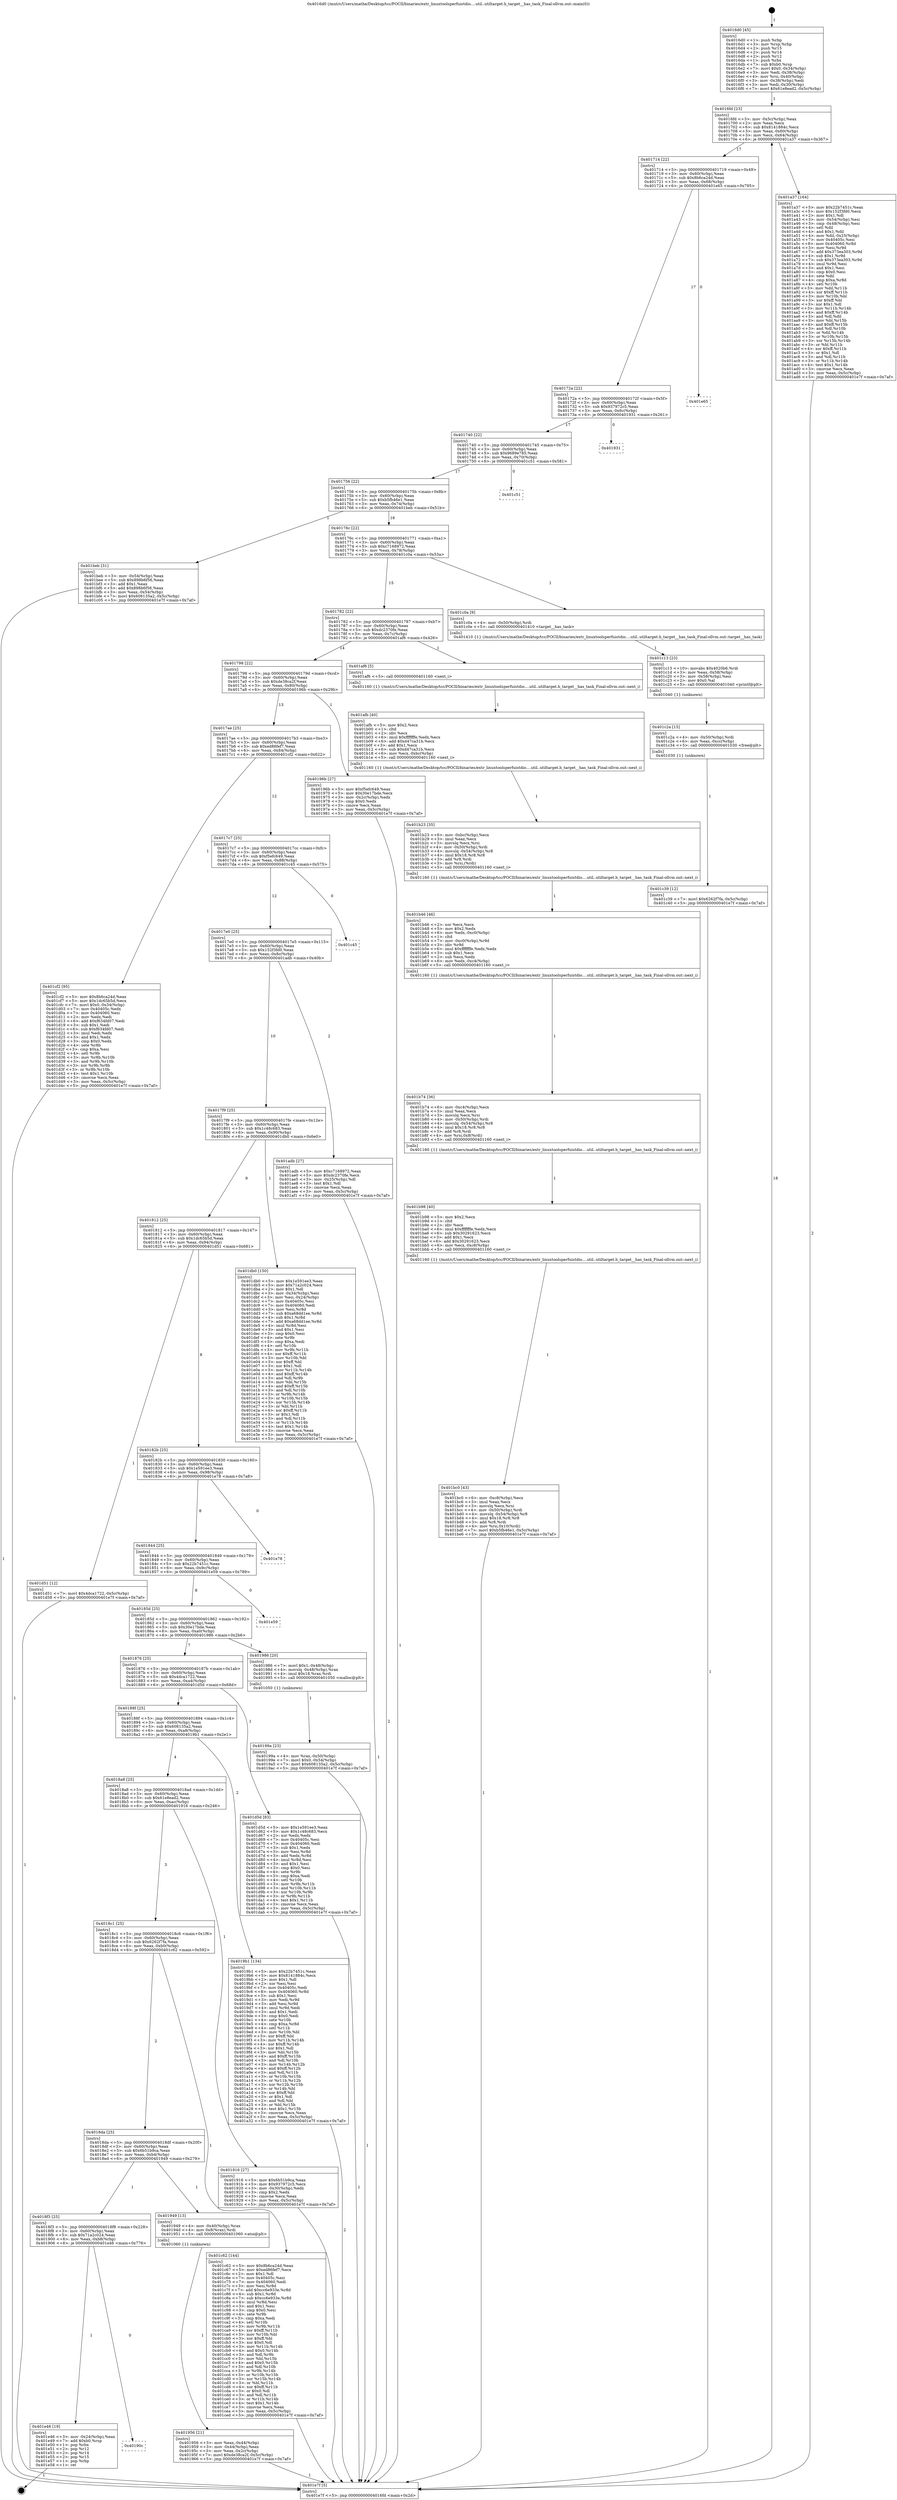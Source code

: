 digraph "0x4016d0" {
  label = "0x4016d0 (/mnt/c/Users/mathe/Desktop/tcc/POCII/binaries/extr_linuxtoolsperfuistdio....util..utiltarget.h_target__has_task_Final-ollvm.out::main(0))"
  labelloc = "t"
  node[shape=record]

  Entry [label="",width=0.3,height=0.3,shape=circle,fillcolor=black,style=filled]
  "0x4016fd" [label="{
     0x4016fd [23]\l
     | [instrs]\l
     &nbsp;&nbsp;0x4016fd \<+3\>: mov -0x5c(%rbp),%eax\l
     &nbsp;&nbsp;0x401700 \<+2\>: mov %eax,%ecx\l
     &nbsp;&nbsp;0x401702 \<+6\>: sub $0x8141884c,%ecx\l
     &nbsp;&nbsp;0x401708 \<+3\>: mov %eax,-0x60(%rbp)\l
     &nbsp;&nbsp;0x40170b \<+3\>: mov %ecx,-0x64(%rbp)\l
     &nbsp;&nbsp;0x40170e \<+6\>: je 0000000000401a37 \<main+0x367\>\l
  }"]
  "0x401a37" [label="{
     0x401a37 [164]\l
     | [instrs]\l
     &nbsp;&nbsp;0x401a37 \<+5\>: mov $0x22b7451c,%eax\l
     &nbsp;&nbsp;0x401a3c \<+5\>: mov $0x152f3fd0,%ecx\l
     &nbsp;&nbsp;0x401a41 \<+2\>: mov $0x1,%dl\l
     &nbsp;&nbsp;0x401a43 \<+3\>: mov -0x54(%rbp),%esi\l
     &nbsp;&nbsp;0x401a46 \<+3\>: cmp -0x48(%rbp),%esi\l
     &nbsp;&nbsp;0x401a49 \<+4\>: setl %dil\l
     &nbsp;&nbsp;0x401a4d \<+4\>: and $0x1,%dil\l
     &nbsp;&nbsp;0x401a51 \<+4\>: mov %dil,-0x25(%rbp)\l
     &nbsp;&nbsp;0x401a55 \<+7\>: mov 0x40405c,%esi\l
     &nbsp;&nbsp;0x401a5c \<+8\>: mov 0x404060,%r8d\l
     &nbsp;&nbsp;0x401a64 \<+3\>: mov %esi,%r9d\l
     &nbsp;&nbsp;0x401a67 \<+7\>: add $0x373ea303,%r9d\l
     &nbsp;&nbsp;0x401a6e \<+4\>: sub $0x1,%r9d\l
     &nbsp;&nbsp;0x401a72 \<+7\>: sub $0x373ea303,%r9d\l
     &nbsp;&nbsp;0x401a79 \<+4\>: imul %r9d,%esi\l
     &nbsp;&nbsp;0x401a7d \<+3\>: and $0x1,%esi\l
     &nbsp;&nbsp;0x401a80 \<+3\>: cmp $0x0,%esi\l
     &nbsp;&nbsp;0x401a83 \<+4\>: sete %dil\l
     &nbsp;&nbsp;0x401a87 \<+4\>: cmp $0xa,%r8d\l
     &nbsp;&nbsp;0x401a8b \<+4\>: setl %r10b\l
     &nbsp;&nbsp;0x401a8f \<+3\>: mov %dil,%r11b\l
     &nbsp;&nbsp;0x401a92 \<+4\>: xor $0xff,%r11b\l
     &nbsp;&nbsp;0x401a96 \<+3\>: mov %r10b,%bl\l
     &nbsp;&nbsp;0x401a99 \<+3\>: xor $0xff,%bl\l
     &nbsp;&nbsp;0x401a9c \<+3\>: xor $0x1,%dl\l
     &nbsp;&nbsp;0x401a9f \<+3\>: mov %r11b,%r14b\l
     &nbsp;&nbsp;0x401aa2 \<+4\>: and $0xff,%r14b\l
     &nbsp;&nbsp;0x401aa6 \<+3\>: and %dl,%dil\l
     &nbsp;&nbsp;0x401aa9 \<+3\>: mov %bl,%r15b\l
     &nbsp;&nbsp;0x401aac \<+4\>: and $0xff,%r15b\l
     &nbsp;&nbsp;0x401ab0 \<+3\>: and %dl,%r10b\l
     &nbsp;&nbsp;0x401ab3 \<+3\>: or %dil,%r14b\l
     &nbsp;&nbsp;0x401ab6 \<+3\>: or %r10b,%r15b\l
     &nbsp;&nbsp;0x401ab9 \<+3\>: xor %r15b,%r14b\l
     &nbsp;&nbsp;0x401abc \<+3\>: or %bl,%r11b\l
     &nbsp;&nbsp;0x401abf \<+4\>: xor $0xff,%r11b\l
     &nbsp;&nbsp;0x401ac3 \<+3\>: or $0x1,%dl\l
     &nbsp;&nbsp;0x401ac6 \<+3\>: and %dl,%r11b\l
     &nbsp;&nbsp;0x401ac9 \<+3\>: or %r11b,%r14b\l
     &nbsp;&nbsp;0x401acc \<+4\>: test $0x1,%r14b\l
     &nbsp;&nbsp;0x401ad0 \<+3\>: cmovne %ecx,%eax\l
     &nbsp;&nbsp;0x401ad3 \<+3\>: mov %eax,-0x5c(%rbp)\l
     &nbsp;&nbsp;0x401ad6 \<+5\>: jmp 0000000000401e7f \<main+0x7af\>\l
  }"]
  "0x401714" [label="{
     0x401714 [22]\l
     | [instrs]\l
     &nbsp;&nbsp;0x401714 \<+5\>: jmp 0000000000401719 \<main+0x49\>\l
     &nbsp;&nbsp;0x401719 \<+3\>: mov -0x60(%rbp),%eax\l
     &nbsp;&nbsp;0x40171c \<+5\>: sub $0x8b6ca24d,%eax\l
     &nbsp;&nbsp;0x401721 \<+3\>: mov %eax,-0x68(%rbp)\l
     &nbsp;&nbsp;0x401724 \<+6\>: je 0000000000401e65 \<main+0x795\>\l
  }"]
  Exit [label="",width=0.3,height=0.3,shape=circle,fillcolor=black,style=filled,peripheries=2]
  "0x401e65" [label="{
     0x401e65\l
  }", style=dashed]
  "0x40172a" [label="{
     0x40172a [22]\l
     | [instrs]\l
     &nbsp;&nbsp;0x40172a \<+5\>: jmp 000000000040172f \<main+0x5f\>\l
     &nbsp;&nbsp;0x40172f \<+3\>: mov -0x60(%rbp),%eax\l
     &nbsp;&nbsp;0x401732 \<+5\>: sub $0x937972c5,%eax\l
     &nbsp;&nbsp;0x401737 \<+3\>: mov %eax,-0x6c(%rbp)\l
     &nbsp;&nbsp;0x40173a \<+6\>: je 0000000000401931 \<main+0x261\>\l
  }"]
  "0x40190c" [label="{
     0x40190c\l
  }", style=dashed]
  "0x401931" [label="{
     0x401931\l
  }", style=dashed]
  "0x401740" [label="{
     0x401740 [22]\l
     | [instrs]\l
     &nbsp;&nbsp;0x401740 \<+5\>: jmp 0000000000401745 \<main+0x75\>\l
     &nbsp;&nbsp;0x401745 \<+3\>: mov -0x60(%rbp),%eax\l
     &nbsp;&nbsp;0x401748 \<+5\>: sub $0x9689e785,%eax\l
     &nbsp;&nbsp;0x40174d \<+3\>: mov %eax,-0x70(%rbp)\l
     &nbsp;&nbsp;0x401750 \<+6\>: je 0000000000401c51 \<main+0x581\>\l
  }"]
  "0x401e46" [label="{
     0x401e46 [19]\l
     | [instrs]\l
     &nbsp;&nbsp;0x401e46 \<+3\>: mov -0x24(%rbp),%eax\l
     &nbsp;&nbsp;0x401e49 \<+7\>: add $0xb0,%rsp\l
     &nbsp;&nbsp;0x401e50 \<+1\>: pop %rbx\l
     &nbsp;&nbsp;0x401e51 \<+2\>: pop %r12\l
     &nbsp;&nbsp;0x401e53 \<+2\>: pop %r14\l
     &nbsp;&nbsp;0x401e55 \<+2\>: pop %r15\l
     &nbsp;&nbsp;0x401e57 \<+1\>: pop %rbp\l
     &nbsp;&nbsp;0x401e58 \<+1\>: ret\l
  }"]
  "0x401c51" [label="{
     0x401c51\l
  }", style=dashed]
  "0x401756" [label="{
     0x401756 [22]\l
     | [instrs]\l
     &nbsp;&nbsp;0x401756 \<+5\>: jmp 000000000040175b \<main+0x8b\>\l
     &nbsp;&nbsp;0x40175b \<+3\>: mov -0x60(%rbp),%eax\l
     &nbsp;&nbsp;0x40175e \<+5\>: sub $0xb5fb46e1,%eax\l
     &nbsp;&nbsp;0x401763 \<+3\>: mov %eax,-0x74(%rbp)\l
     &nbsp;&nbsp;0x401766 \<+6\>: je 0000000000401beb \<main+0x51b\>\l
  }"]
  "0x401c39" [label="{
     0x401c39 [12]\l
     | [instrs]\l
     &nbsp;&nbsp;0x401c39 \<+7\>: movl $0x6262f7fa,-0x5c(%rbp)\l
     &nbsp;&nbsp;0x401c40 \<+5\>: jmp 0000000000401e7f \<main+0x7af\>\l
  }"]
  "0x401beb" [label="{
     0x401beb [31]\l
     | [instrs]\l
     &nbsp;&nbsp;0x401beb \<+3\>: mov -0x54(%rbp),%eax\l
     &nbsp;&nbsp;0x401bee \<+5\>: sub $0x898b6f56,%eax\l
     &nbsp;&nbsp;0x401bf3 \<+3\>: add $0x1,%eax\l
     &nbsp;&nbsp;0x401bf6 \<+5\>: add $0x898b6f56,%eax\l
     &nbsp;&nbsp;0x401bfb \<+3\>: mov %eax,-0x54(%rbp)\l
     &nbsp;&nbsp;0x401bfe \<+7\>: movl $0x608135a2,-0x5c(%rbp)\l
     &nbsp;&nbsp;0x401c05 \<+5\>: jmp 0000000000401e7f \<main+0x7af\>\l
  }"]
  "0x40176c" [label="{
     0x40176c [22]\l
     | [instrs]\l
     &nbsp;&nbsp;0x40176c \<+5\>: jmp 0000000000401771 \<main+0xa1\>\l
     &nbsp;&nbsp;0x401771 \<+3\>: mov -0x60(%rbp),%eax\l
     &nbsp;&nbsp;0x401774 \<+5\>: sub $0xc7168972,%eax\l
     &nbsp;&nbsp;0x401779 \<+3\>: mov %eax,-0x78(%rbp)\l
     &nbsp;&nbsp;0x40177c \<+6\>: je 0000000000401c0a \<main+0x53a\>\l
  }"]
  "0x401c2a" [label="{
     0x401c2a [15]\l
     | [instrs]\l
     &nbsp;&nbsp;0x401c2a \<+4\>: mov -0x50(%rbp),%rdi\l
     &nbsp;&nbsp;0x401c2e \<+6\>: mov %eax,-0xcc(%rbp)\l
     &nbsp;&nbsp;0x401c34 \<+5\>: call 0000000000401030 \<free@plt\>\l
     | [calls]\l
     &nbsp;&nbsp;0x401030 \{1\} (unknown)\l
  }"]
  "0x401c0a" [label="{
     0x401c0a [9]\l
     | [instrs]\l
     &nbsp;&nbsp;0x401c0a \<+4\>: mov -0x50(%rbp),%rdi\l
     &nbsp;&nbsp;0x401c0e \<+5\>: call 0000000000401410 \<target__has_task\>\l
     | [calls]\l
     &nbsp;&nbsp;0x401410 \{1\} (/mnt/c/Users/mathe/Desktop/tcc/POCII/binaries/extr_linuxtoolsperfuistdio....util..utiltarget.h_target__has_task_Final-ollvm.out::target__has_task)\l
  }"]
  "0x401782" [label="{
     0x401782 [22]\l
     | [instrs]\l
     &nbsp;&nbsp;0x401782 \<+5\>: jmp 0000000000401787 \<main+0xb7\>\l
     &nbsp;&nbsp;0x401787 \<+3\>: mov -0x60(%rbp),%eax\l
     &nbsp;&nbsp;0x40178a \<+5\>: sub $0xdc2370fe,%eax\l
     &nbsp;&nbsp;0x40178f \<+3\>: mov %eax,-0x7c(%rbp)\l
     &nbsp;&nbsp;0x401792 \<+6\>: je 0000000000401af6 \<main+0x426\>\l
  }"]
  "0x401c13" [label="{
     0x401c13 [23]\l
     | [instrs]\l
     &nbsp;&nbsp;0x401c13 \<+10\>: movabs $0x4020b6,%rdi\l
     &nbsp;&nbsp;0x401c1d \<+3\>: mov %eax,-0x58(%rbp)\l
     &nbsp;&nbsp;0x401c20 \<+3\>: mov -0x58(%rbp),%esi\l
     &nbsp;&nbsp;0x401c23 \<+2\>: mov $0x0,%al\l
     &nbsp;&nbsp;0x401c25 \<+5\>: call 0000000000401040 \<printf@plt\>\l
     | [calls]\l
     &nbsp;&nbsp;0x401040 \{1\} (unknown)\l
  }"]
  "0x401af6" [label="{
     0x401af6 [5]\l
     | [instrs]\l
     &nbsp;&nbsp;0x401af6 \<+5\>: call 0000000000401160 \<next_i\>\l
     | [calls]\l
     &nbsp;&nbsp;0x401160 \{1\} (/mnt/c/Users/mathe/Desktop/tcc/POCII/binaries/extr_linuxtoolsperfuistdio....util..utiltarget.h_target__has_task_Final-ollvm.out::next_i)\l
  }"]
  "0x401798" [label="{
     0x401798 [22]\l
     | [instrs]\l
     &nbsp;&nbsp;0x401798 \<+5\>: jmp 000000000040179d \<main+0xcd\>\l
     &nbsp;&nbsp;0x40179d \<+3\>: mov -0x60(%rbp),%eax\l
     &nbsp;&nbsp;0x4017a0 \<+5\>: sub $0xde38ca2f,%eax\l
     &nbsp;&nbsp;0x4017a5 \<+3\>: mov %eax,-0x80(%rbp)\l
     &nbsp;&nbsp;0x4017a8 \<+6\>: je 000000000040196b \<main+0x29b\>\l
  }"]
  "0x401bc0" [label="{
     0x401bc0 [43]\l
     | [instrs]\l
     &nbsp;&nbsp;0x401bc0 \<+6\>: mov -0xc8(%rbp),%ecx\l
     &nbsp;&nbsp;0x401bc6 \<+3\>: imul %eax,%ecx\l
     &nbsp;&nbsp;0x401bc9 \<+3\>: movslq %ecx,%rsi\l
     &nbsp;&nbsp;0x401bcc \<+4\>: mov -0x50(%rbp),%rdi\l
     &nbsp;&nbsp;0x401bd0 \<+4\>: movslq -0x54(%rbp),%r8\l
     &nbsp;&nbsp;0x401bd4 \<+4\>: imul $0x18,%r8,%r8\l
     &nbsp;&nbsp;0x401bd8 \<+3\>: add %r8,%rdi\l
     &nbsp;&nbsp;0x401bdb \<+4\>: mov %rsi,0x10(%rdi)\l
     &nbsp;&nbsp;0x401bdf \<+7\>: movl $0xb5fb46e1,-0x5c(%rbp)\l
     &nbsp;&nbsp;0x401be6 \<+5\>: jmp 0000000000401e7f \<main+0x7af\>\l
  }"]
  "0x40196b" [label="{
     0x40196b [27]\l
     | [instrs]\l
     &nbsp;&nbsp;0x40196b \<+5\>: mov $0xf5efc649,%eax\l
     &nbsp;&nbsp;0x401970 \<+5\>: mov $0x30e17bde,%ecx\l
     &nbsp;&nbsp;0x401975 \<+3\>: mov -0x2c(%rbp),%edx\l
     &nbsp;&nbsp;0x401978 \<+3\>: cmp $0x0,%edx\l
     &nbsp;&nbsp;0x40197b \<+3\>: cmove %ecx,%eax\l
     &nbsp;&nbsp;0x40197e \<+3\>: mov %eax,-0x5c(%rbp)\l
     &nbsp;&nbsp;0x401981 \<+5\>: jmp 0000000000401e7f \<main+0x7af\>\l
  }"]
  "0x4017ae" [label="{
     0x4017ae [25]\l
     | [instrs]\l
     &nbsp;&nbsp;0x4017ae \<+5\>: jmp 00000000004017b3 \<main+0xe3\>\l
     &nbsp;&nbsp;0x4017b3 \<+3\>: mov -0x60(%rbp),%eax\l
     &nbsp;&nbsp;0x4017b6 \<+5\>: sub $0xed86fef7,%eax\l
     &nbsp;&nbsp;0x4017bb \<+6\>: mov %eax,-0x84(%rbp)\l
     &nbsp;&nbsp;0x4017c1 \<+6\>: je 0000000000401cf2 \<main+0x622\>\l
  }"]
  "0x401b98" [label="{
     0x401b98 [40]\l
     | [instrs]\l
     &nbsp;&nbsp;0x401b98 \<+5\>: mov $0x2,%ecx\l
     &nbsp;&nbsp;0x401b9d \<+1\>: cltd\l
     &nbsp;&nbsp;0x401b9e \<+2\>: idiv %ecx\l
     &nbsp;&nbsp;0x401ba0 \<+6\>: imul $0xfffffffe,%edx,%ecx\l
     &nbsp;&nbsp;0x401ba6 \<+6\>: sub $0x30291623,%ecx\l
     &nbsp;&nbsp;0x401bac \<+3\>: add $0x1,%ecx\l
     &nbsp;&nbsp;0x401baf \<+6\>: add $0x30291623,%ecx\l
     &nbsp;&nbsp;0x401bb5 \<+6\>: mov %ecx,-0xc8(%rbp)\l
     &nbsp;&nbsp;0x401bbb \<+5\>: call 0000000000401160 \<next_i\>\l
     | [calls]\l
     &nbsp;&nbsp;0x401160 \{1\} (/mnt/c/Users/mathe/Desktop/tcc/POCII/binaries/extr_linuxtoolsperfuistdio....util..utiltarget.h_target__has_task_Final-ollvm.out::next_i)\l
  }"]
  "0x401cf2" [label="{
     0x401cf2 [95]\l
     | [instrs]\l
     &nbsp;&nbsp;0x401cf2 \<+5\>: mov $0x8b6ca24d,%eax\l
     &nbsp;&nbsp;0x401cf7 \<+5\>: mov $0x1dc65b5d,%ecx\l
     &nbsp;&nbsp;0x401cfc \<+7\>: movl $0x0,-0x34(%rbp)\l
     &nbsp;&nbsp;0x401d03 \<+7\>: mov 0x40405c,%edx\l
     &nbsp;&nbsp;0x401d0a \<+7\>: mov 0x404060,%esi\l
     &nbsp;&nbsp;0x401d11 \<+2\>: mov %edx,%edi\l
     &nbsp;&nbsp;0x401d13 \<+6\>: add $0xf634fd07,%edi\l
     &nbsp;&nbsp;0x401d19 \<+3\>: sub $0x1,%edi\l
     &nbsp;&nbsp;0x401d1c \<+6\>: sub $0xf634fd07,%edi\l
     &nbsp;&nbsp;0x401d22 \<+3\>: imul %edi,%edx\l
     &nbsp;&nbsp;0x401d25 \<+3\>: and $0x1,%edx\l
     &nbsp;&nbsp;0x401d28 \<+3\>: cmp $0x0,%edx\l
     &nbsp;&nbsp;0x401d2b \<+4\>: sete %r8b\l
     &nbsp;&nbsp;0x401d2f \<+3\>: cmp $0xa,%esi\l
     &nbsp;&nbsp;0x401d32 \<+4\>: setl %r9b\l
     &nbsp;&nbsp;0x401d36 \<+3\>: mov %r8b,%r10b\l
     &nbsp;&nbsp;0x401d39 \<+3\>: and %r9b,%r10b\l
     &nbsp;&nbsp;0x401d3c \<+3\>: xor %r9b,%r8b\l
     &nbsp;&nbsp;0x401d3f \<+3\>: or %r8b,%r10b\l
     &nbsp;&nbsp;0x401d42 \<+4\>: test $0x1,%r10b\l
     &nbsp;&nbsp;0x401d46 \<+3\>: cmovne %ecx,%eax\l
     &nbsp;&nbsp;0x401d49 \<+3\>: mov %eax,-0x5c(%rbp)\l
     &nbsp;&nbsp;0x401d4c \<+5\>: jmp 0000000000401e7f \<main+0x7af\>\l
  }"]
  "0x4017c7" [label="{
     0x4017c7 [25]\l
     | [instrs]\l
     &nbsp;&nbsp;0x4017c7 \<+5\>: jmp 00000000004017cc \<main+0xfc\>\l
     &nbsp;&nbsp;0x4017cc \<+3\>: mov -0x60(%rbp),%eax\l
     &nbsp;&nbsp;0x4017cf \<+5\>: sub $0xf5efc649,%eax\l
     &nbsp;&nbsp;0x4017d4 \<+6\>: mov %eax,-0x88(%rbp)\l
     &nbsp;&nbsp;0x4017da \<+6\>: je 0000000000401c45 \<main+0x575\>\l
  }"]
  "0x401b74" [label="{
     0x401b74 [36]\l
     | [instrs]\l
     &nbsp;&nbsp;0x401b74 \<+6\>: mov -0xc4(%rbp),%ecx\l
     &nbsp;&nbsp;0x401b7a \<+3\>: imul %eax,%ecx\l
     &nbsp;&nbsp;0x401b7d \<+3\>: movslq %ecx,%rsi\l
     &nbsp;&nbsp;0x401b80 \<+4\>: mov -0x50(%rbp),%rdi\l
     &nbsp;&nbsp;0x401b84 \<+4\>: movslq -0x54(%rbp),%r8\l
     &nbsp;&nbsp;0x401b88 \<+4\>: imul $0x18,%r8,%r8\l
     &nbsp;&nbsp;0x401b8c \<+3\>: add %r8,%rdi\l
     &nbsp;&nbsp;0x401b8f \<+4\>: mov %rsi,0x8(%rdi)\l
     &nbsp;&nbsp;0x401b93 \<+5\>: call 0000000000401160 \<next_i\>\l
     | [calls]\l
     &nbsp;&nbsp;0x401160 \{1\} (/mnt/c/Users/mathe/Desktop/tcc/POCII/binaries/extr_linuxtoolsperfuistdio....util..utiltarget.h_target__has_task_Final-ollvm.out::next_i)\l
  }"]
  "0x401c45" [label="{
     0x401c45\l
  }", style=dashed]
  "0x4017e0" [label="{
     0x4017e0 [25]\l
     | [instrs]\l
     &nbsp;&nbsp;0x4017e0 \<+5\>: jmp 00000000004017e5 \<main+0x115\>\l
     &nbsp;&nbsp;0x4017e5 \<+3\>: mov -0x60(%rbp),%eax\l
     &nbsp;&nbsp;0x4017e8 \<+5\>: sub $0x152f3fd0,%eax\l
     &nbsp;&nbsp;0x4017ed \<+6\>: mov %eax,-0x8c(%rbp)\l
     &nbsp;&nbsp;0x4017f3 \<+6\>: je 0000000000401adb \<main+0x40b\>\l
  }"]
  "0x401b46" [label="{
     0x401b46 [46]\l
     | [instrs]\l
     &nbsp;&nbsp;0x401b46 \<+2\>: xor %ecx,%ecx\l
     &nbsp;&nbsp;0x401b48 \<+5\>: mov $0x2,%edx\l
     &nbsp;&nbsp;0x401b4d \<+6\>: mov %edx,-0xc0(%rbp)\l
     &nbsp;&nbsp;0x401b53 \<+1\>: cltd\l
     &nbsp;&nbsp;0x401b54 \<+7\>: mov -0xc0(%rbp),%r9d\l
     &nbsp;&nbsp;0x401b5b \<+3\>: idiv %r9d\l
     &nbsp;&nbsp;0x401b5e \<+6\>: imul $0xfffffffe,%edx,%edx\l
     &nbsp;&nbsp;0x401b64 \<+3\>: sub $0x1,%ecx\l
     &nbsp;&nbsp;0x401b67 \<+2\>: sub %ecx,%edx\l
     &nbsp;&nbsp;0x401b69 \<+6\>: mov %edx,-0xc4(%rbp)\l
     &nbsp;&nbsp;0x401b6f \<+5\>: call 0000000000401160 \<next_i\>\l
     | [calls]\l
     &nbsp;&nbsp;0x401160 \{1\} (/mnt/c/Users/mathe/Desktop/tcc/POCII/binaries/extr_linuxtoolsperfuistdio....util..utiltarget.h_target__has_task_Final-ollvm.out::next_i)\l
  }"]
  "0x401adb" [label="{
     0x401adb [27]\l
     | [instrs]\l
     &nbsp;&nbsp;0x401adb \<+5\>: mov $0xc7168972,%eax\l
     &nbsp;&nbsp;0x401ae0 \<+5\>: mov $0xdc2370fe,%ecx\l
     &nbsp;&nbsp;0x401ae5 \<+3\>: mov -0x25(%rbp),%dl\l
     &nbsp;&nbsp;0x401ae8 \<+3\>: test $0x1,%dl\l
     &nbsp;&nbsp;0x401aeb \<+3\>: cmovne %ecx,%eax\l
     &nbsp;&nbsp;0x401aee \<+3\>: mov %eax,-0x5c(%rbp)\l
     &nbsp;&nbsp;0x401af1 \<+5\>: jmp 0000000000401e7f \<main+0x7af\>\l
  }"]
  "0x4017f9" [label="{
     0x4017f9 [25]\l
     | [instrs]\l
     &nbsp;&nbsp;0x4017f9 \<+5\>: jmp 00000000004017fe \<main+0x12e\>\l
     &nbsp;&nbsp;0x4017fe \<+3\>: mov -0x60(%rbp),%eax\l
     &nbsp;&nbsp;0x401801 \<+5\>: sub $0x1c48c683,%eax\l
     &nbsp;&nbsp;0x401806 \<+6\>: mov %eax,-0x90(%rbp)\l
     &nbsp;&nbsp;0x40180c \<+6\>: je 0000000000401db0 \<main+0x6e0\>\l
  }"]
  "0x401b23" [label="{
     0x401b23 [35]\l
     | [instrs]\l
     &nbsp;&nbsp;0x401b23 \<+6\>: mov -0xbc(%rbp),%ecx\l
     &nbsp;&nbsp;0x401b29 \<+3\>: imul %eax,%ecx\l
     &nbsp;&nbsp;0x401b2c \<+3\>: movslq %ecx,%rsi\l
     &nbsp;&nbsp;0x401b2f \<+4\>: mov -0x50(%rbp),%rdi\l
     &nbsp;&nbsp;0x401b33 \<+4\>: movslq -0x54(%rbp),%r8\l
     &nbsp;&nbsp;0x401b37 \<+4\>: imul $0x18,%r8,%r8\l
     &nbsp;&nbsp;0x401b3b \<+3\>: add %r8,%rdi\l
     &nbsp;&nbsp;0x401b3e \<+3\>: mov %rsi,(%rdi)\l
     &nbsp;&nbsp;0x401b41 \<+5\>: call 0000000000401160 \<next_i\>\l
     | [calls]\l
     &nbsp;&nbsp;0x401160 \{1\} (/mnt/c/Users/mathe/Desktop/tcc/POCII/binaries/extr_linuxtoolsperfuistdio....util..utiltarget.h_target__has_task_Final-ollvm.out::next_i)\l
  }"]
  "0x401db0" [label="{
     0x401db0 [150]\l
     | [instrs]\l
     &nbsp;&nbsp;0x401db0 \<+5\>: mov $0x1e591ee3,%eax\l
     &nbsp;&nbsp;0x401db5 \<+5\>: mov $0x71a2c024,%ecx\l
     &nbsp;&nbsp;0x401dba \<+2\>: mov $0x1,%dl\l
     &nbsp;&nbsp;0x401dbc \<+3\>: mov -0x34(%rbp),%esi\l
     &nbsp;&nbsp;0x401dbf \<+3\>: mov %esi,-0x24(%rbp)\l
     &nbsp;&nbsp;0x401dc2 \<+7\>: mov 0x40405c,%esi\l
     &nbsp;&nbsp;0x401dc9 \<+7\>: mov 0x404060,%edi\l
     &nbsp;&nbsp;0x401dd0 \<+3\>: mov %esi,%r8d\l
     &nbsp;&nbsp;0x401dd3 \<+7\>: sub $0xa68dd1ee,%r8d\l
     &nbsp;&nbsp;0x401dda \<+4\>: sub $0x1,%r8d\l
     &nbsp;&nbsp;0x401dde \<+7\>: add $0xa68dd1ee,%r8d\l
     &nbsp;&nbsp;0x401de5 \<+4\>: imul %r8d,%esi\l
     &nbsp;&nbsp;0x401de9 \<+3\>: and $0x1,%esi\l
     &nbsp;&nbsp;0x401dec \<+3\>: cmp $0x0,%esi\l
     &nbsp;&nbsp;0x401def \<+4\>: sete %r9b\l
     &nbsp;&nbsp;0x401df3 \<+3\>: cmp $0xa,%edi\l
     &nbsp;&nbsp;0x401df6 \<+4\>: setl %r10b\l
     &nbsp;&nbsp;0x401dfa \<+3\>: mov %r9b,%r11b\l
     &nbsp;&nbsp;0x401dfd \<+4\>: xor $0xff,%r11b\l
     &nbsp;&nbsp;0x401e01 \<+3\>: mov %r10b,%bl\l
     &nbsp;&nbsp;0x401e04 \<+3\>: xor $0xff,%bl\l
     &nbsp;&nbsp;0x401e07 \<+3\>: xor $0x1,%dl\l
     &nbsp;&nbsp;0x401e0a \<+3\>: mov %r11b,%r14b\l
     &nbsp;&nbsp;0x401e0d \<+4\>: and $0xff,%r14b\l
     &nbsp;&nbsp;0x401e11 \<+3\>: and %dl,%r9b\l
     &nbsp;&nbsp;0x401e14 \<+3\>: mov %bl,%r15b\l
     &nbsp;&nbsp;0x401e17 \<+4\>: and $0xff,%r15b\l
     &nbsp;&nbsp;0x401e1b \<+3\>: and %dl,%r10b\l
     &nbsp;&nbsp;0x401e1e \<+3\>: or %r9b,%r14b\l
     &nbsp;&nbsp;0x401e21 \<+3\>: or %r10b,%r15b\l
     &nbsp;&nbsp;0x401e24 \<+3\>: xor %r15b,%r14b\l
     &nbsp;&nbsp;0x401e27 \<+3\>: or %bl,%r11b\l
     &nbsp;&nbsp;0x401e2a \<+4\>: xor $0xff,%r11b\l
     &nbsp;&nbsp;0x401e2e \<+3\>: or $0x1,%dl\l
     &nbsp;&nbsp;0x401e31 \<+3\>: and %dl,%r11b\l
     &nbsp;&nbsp;0x401e34 \<+3\>: or %r11b,%r14b\l
     &nbsp;&nbsp;0x401e37 \<+4\>: test $0x1,%r14b\l
     &nbsp;&nbsp;0x401e3b \<+3\>: cmovne %ecx,%eax\l
     &nbsp;&nbsp;0x401e3e \<+3\>: mov %eax,-0x5c(%rbp)\l
     &nbsp;&nbsp;0x401e41 \<+5\>: jmp 0000000000401e7f \<main+0x7af\>\l
  }"]
  "0x401812" [label="{
     0x401812 [25]\l
     | [instrs]\l
     &nbsp;&nbsp;0x401812 \<+5\>: jmp 0000000000401817 \<main+0x147\>\l
     &nbsp;&nbsp;0x401817 \<+3\>: mov -0x60(%rbp),%eax\l
     &nbsp;&nbsp;0x40181a \<+5\>: sub $0x1dc65b5d,%eax\l
     &nbsp;&nbsp;0x40181f \<+6\>: mov %eax,-0x94(%rbp)\l
     &nbsp;&nbsp;0x401825 \<+6\>: je 0000000000401d51 \<main+0x681\>\l
  }"]
  "0x401afb" [label="{
     0x401afb [40]\l
     | [instrs]\l
     &nbsp;&nbsp;0x401afb \<+5\>: mov $0x2,%ecx\l
     &nbsp;&nbsp;0x401b00 \<+1\>: cltd\l
     &nbsp;&nbsp;0x401b01 \<+2\>: idiv %ecx\l
     &nbsp;&nbsp;0x401b03 \<+6\>: imul $0xfffffffe,%edx,%ecx\l
     &nbsp;&nbsp;0x401b09 \<+6\>: add $0xd47ca31b,%ecx\l
     &nbsp;&nbsp;0x401b0f \<+3\>: add $0x1,%ecx\l
     &nbsp;&nbsp;0x401b12 \<+6\>: sub $0xd47ca31b,%ecx\l
     &nbsp;&nbsp;0x401b18 \<+6\>: mov %ecx,-0xbc(%rbp)\l
     &nbsp;&nbsp;0x401b1e \<+5\>: call 0000000000401160 \<next_i\>\l
     | [calls]\l
     &nbsp;&nbsp;0x401160 \{1\} (/mnt/c/Users/mathe/Desktop/tcc/POCII/binaries/extr_linuxtoolsperfuistdio....util..utiltarget.h_target__has_task_Final-ollvm.out::next_i)\l
  }"]
  "0x401d51" [label="{
     0x401d51 [12]\l
     | [instrs]\l
     &nbsp;&nbsp;0x401d51 \<+7\>: movl $0x4dca1722,-0x5c(%rbp)\l
     &nbsp;&nbsp;0x401d58 \<+5\>: jmp 0000000000401e7f \<main+0x7af\>\l
  }"]
  "0x40182b" [label="{
     0x40182b [25]\l
     | [instrs]\l
     &nbsp;&nbsp;0x40182b \<+5\>: jmp 0000000000401830 \<main+0x160\>\l
     &nbsp;&nbsp;0x401830 \<+3\>: mov -0x60(%rbp),%eax\l
     &nbsp;&nbsp;0x401833 \<+5\>: sub $0x1e591ee3,%eax\l
     &nbsp;&nbsp;0x401838 \<+6\>: mov %eax,-0x98(%rbp)\l
     &nbsp;&nbsp;0x40183e \<+6\>: je 0000000000401e78 \<main+0x7a8\>\l
  }"]
  "0x40199a" [label="{
     0x40199a [23]\l
     | [instrs]\l
     &nbsp;&nbsp;0x40199a \<+4\>: mov %rax,-0x50(%rbp)\l
     &nbsp;&nbsp;0x40199e \<+7\>: movl $0x0,-0x54(%rbp)\l
     &nbsp;&nbsp;0x4019a5 \<+7\>: movl $0x608135a2,-0x5c(%rbp)\l
     &nbsp;&nbsp;0x4019ac \<+5\>: jmp 0000000000401e7f \<main+0x7af\>\l
  }"]
  "0x401e78" [label="{
     0x401e78\l
  }", style=dashed]
  "0x401844" [label="{
     0x401844 [25]\l
     | [instrs]\l
     &nbsp;&nbsp;0x401844 \<+5\>: jmp 0000000000401849 \<main+0x179\>\l
     &nbsp;&nbsp;0x401849 \<+3\>: mov -0x60(%rbp),%eax\l
     &nbsp;&nbsp;0x40184c \<+5\>: sub $0x22b7451c,%eax\l
     &nbsp;&nbsp;0x401851 \<+6\>: mov %eax,-0x9c(%rbp)\l
     &nbsp;&nbsp;0x401857 \<+6\>: je 0000000000401e59 \<main+0x789\>\l
  }"]
  "0x401956" [label="{
     0x401956 [21]\l
     | [instrs]\l
     &nbsp;&nbsp;0x401956 \<+3\>: mov %eax,-0x44(%rbp)\l
     &nbsp;&nbsp;0x401959 \<+3\>: mov -0x44(%rbp),%eax\l
     &nbsp;&nbsp;0x40195c \<+3\>: mov %eax,-0x2c(%rbp)\l
     &nbsp;&nbsp;0x40195f \<+7\>: movl $0xde38ca2f,-0x5c(%rbp)\l
     &nbsp;&nbsp;0x401966 \<+5\>: jmp 0000000000401e7f \<main+0x7af\>\l
  }"]
  "0x401e59" [label="{
     0x401e59\l
  }", style=dashed]
  "0x40185d" [label="{
     0x40185d [25]\l
     | [instrs]\l
     &nbsp;&nbsp;0x40185d \<+5\>: jmp 0000000000401862 \<main+0x192\>\l
     &nbsp;&nbsp;0x401862 \<+3\>: mov -0x60(%rbp),%eax\l
     &nbsp;&nbsp;0x401865 \<+5\>: sub $0x30e17bde,%eax\l
     &nbsp;&nbsp;0x40186a \<+6\>: mov %eax,-0xa0(%rbp)\l
     &nbsp;&nbsp;0x401870 \<+6\>: je 0000000000401986 \<main+0x2b6\>\l
  }"]
  "0x4018f3" [label="{
     0x4018f3 [25]\l
     | [instrs]\l
     &nbsp;&nbsp;0x4018f3 \<+5\>: jmp 00000000004018f8 \<main+0x228\>\l
     &nbsp;&nbsp;0x4018f8 \<+3\>: mov -0x60(%rbp),%eax\l
     &nbsp;&nbsp;0x4018fb \<+5\>: sub $0x71a2c024,%eax\l
     &nbsp;&nbsp;0x401900 \<+6\>: mov %eax,-0xb8(%rbp)\l
     &nbsp;&nbsp;0x401906 \<+6\>: je 0000000000401e46 \<main+0x776\>\l
  }"]
  "0x401986" [label="{
     0x401986 [20]\l
     | [instrs]\l
     &nbsp;&nbsp;0x401986 \<+7\>: movl $0x1,-0x48(%rbp)\l
     &nbsp;&nbsp;0x40198d \<+4\>: movslq -0x48(%rbp),%rax\l
     &nbsp;&nbsp;0x401991 \<+4\>: imul $0x18,%rax,%rdi\l
     &nbsp;&nbsp;0x401995 \<+5\>: call 0000000000401050 \<malloc@plt\>\l
     | [calls]\l
     &nbsp;&nbsp;0x401050 \{1\} (unknown)\l
  }"]
  "0x401876" [label="{
     0x401876 [25]\l
     | [instrs]\l
     &nbsp;&nbsp;0x401876 \<+5\>: jmp 000000000040187b \<main+0x1ab\>\l
     &nbsp;&nbsp;0x40187b \<+3\>: mov -0x60(%rbp),%eax\l
     &nbsp;&nbsp;0x40187e \<+5\>: sub $0x4dca1722,%eax\l
     &nbsp;&nbsp;0x401883 \<+6\>: mov %eax,-0xa4(%rbp)\l
     &nbsp;&nbsp;0x401889 \<+6\>: je 0000000000401d5d \<main+0x68d\>\l
  }"]
  "0x401949" [label="{
     0x401949 [13]\l
     | [instrs]\l
     &nbsp;&nbsp;0x401949 \<+4\>: mov -0x40(%rbp),%rax\l
     &nbsp;&nbsp;0x40194d \<+4\>: mov 0x8(%rax),%rdi\l
     &nbsp;&nbsp;0x401951 \<+5\>: call 0000000000401060 \<atoi@plt\>\l
     | [calls]\l
     &nbsp;&nbsp;0x401060 \{1\} (unknown)\l
  }"]
  "0x401d5d" [label="{
     0x401d5d [83]\l
     | [instrs]\l
     &nbsp;&nbsp;0x401d5d \<+5\>: mov $0x1e591ee3,%eax\l
     &nbsp;&nbsp;0x401d62 \<+5\>: mov $0x1c48c683,%ecx\l
     &nbsp;&nbsp;0x401d67 \<+2\>: xor %edx,%edx\l
     &nbsp;&nbsp;0x401d69 \<+7\>: mov 0x40405c,%esi\l
     &nbsp;&nbsp;0x401d70 \<+7\>: mov 0x404060,%edi\l
     &nbsp;&nbsp;0x401d77 \<+3\>: sub $0x1,%edx\l
     &nbsp;&nbsp;0x401d7a \<+3\>: mov %esi,%r8d\l
     &nbsp;&nbsp;0x401d7d \<+3\>: add %edx,%r8d\l
     &nbsp;&nbsp;0x401d80 \<+4\>: imul %r8d,%esi\l
     &nbsp;&nbsp;0x401d84 \<+3\>: and $0x1,%esi\l
     &nbsp;&nbsp;0x401d87 \<+3\>: cmp $0x0,%esi\l
     &nbsp;&nbsp;0x401d8a \<+4\>: sete %r9b\l
     &nbsp;&nbsp;0x401d8e \<+3\>: cmp $0xa,%edi\l
     &nbsp;&nbsp;0x401d91 \<+4\>: setl %r10b\l
     &nbsp;&nbsp;0x401d95 \<+3\>: mov %r9b,%r11b\l
     &nbsp;&nbsp;0x401d98 \<+3\>: and %r10b,%r11b\l
     &nbsp;&nbsp;0x401d9b \<+3\>: xor %r10b,%r9b\l
     &nbsp;&nbsp;0x401d9e \<+3\>: or %r9b,%r11b\l
     &nbsp;&nbsp;0x401da1 \<+4\>: test $0x1,%r11b\l
     &nbsp;&nbsp;0x401da5 \<+3\>: cmovne %ecx,%eax\l
     &nbsp;&nbsp;0x401da8 \<+3\>: mov %eax,-0x5c(%rbp)\l
     &nbsp;&nbsp;0x401dab \<+5\>: jmp 0000000000401e7f \<main+0x7af\>\l
  }"]
  "0x40188f" [label="{
     0x40188f [25]\l
     | [instrs]\l
     &nbsp;&nbsp;0x40188f \<+5\>: jmp 0000000000401894 \<main+0x1c4\>\l
     &nbsp;&nbsp;0x401894 \<+3\>: mov -0x60(%rbp),%eax\l
     &nbsp;&nbsp;0x401897 \<+5\>: sub $0x608135a2,%eax\l
     &nbsp;&nbsp;0x40189c \<+6\>: mov %eax,-0xa8(%rbp)\l
     &nbsp;&nbsp;0x4018a2 \<+6\>: je 00000000004019b1 \<main+0x2e1\>\l
  }"]
  "0x4018da" [label="{
     0x4018da [25]\l
     | [instrs]\l
     &nbsp;&nbsp;0x4018da \<+5\>: jmp 00000000004018df \<main+0x20f\>\l
     &nbsp;&nbsp;0x4018df \<+3\>: mov -0x60(%rbp),%eax\l
     &nbsp;&nbsp;0x4018e2 \<+5\>: sub $0x6b51b9ca,%eax\l
     &nbsp;&nbsp;0x4018e7 \<+6\>: mov %eax,-0xb4(%rbp)\l
     &nbsp;&nbsp;0x4018ed \<+6\>: je 0000000000401949 \<main+0x279\>\l
  }"]
  "0x4019b1" [label="{
     0x4019b1 [134]\l
     | [instrs]\l
     &nbsp;&nbsp;0x4019b1 \<+5\>: mov $0x22b7451c,%eax\l
     &nbsp;&nbsp;0x4019b6 \<+5\>: mov $0x8141884c,%ecx\l
     &nbsp;&nbsp;0x4019bb \<+2\>: mov $0x1,%dl\l
     &nbsp;&nbsp;0x4019bd \<+2\>: xor %esi,%esi\l
     &nbsp;&nbsp;0x4019bf \<+7\>: mov 0x40405c,%edi\l
     &nbsp;&nbsp;0x4019c6 \<+8\>: mov 0x404060,%r8d\l
     &nbsp;&nbsp;0x4019ce \<+3\>: sub $0x1,%esi\l
     &nbsp;&nbsp;0x4019d1 \<+3\>: mov %edi,%r9d\l
     &nbsp;&nbsp;0x4019d4 \<+3\>: add %esi,%r9d\l
     &nbsp;&nbsp;0x4019d7 \<+4\>: imul %r9d,%edi\l
     &nbsp;&nbsp;0x4019db \<+3\>: and $0x1,%edi\l
     &nbsp;&nbsp;0x4019de \<+3\>: cmp $0x0,%edi\l
     &nbsp;&nbsp;0x4019e1 \<+4\>: sete %r10b\l
     &nbsp;&nbsp;0x4019e5 \<+4\>: cmp $0xa,%r8d\l
     &nbsp;&nbsp;0x4019e9 \<+4\>: setl %r11b\l
     &nbsp;&nbsp;0x4019ed \<+3\>: mov %r10b,%bl\l
     &nbsp;&nbsp;0x4019f0 \<+3\>: xor $0xff,%bl\l
     &nbsp;&nbsp;0x4019f3 \<+3\>: mov %r11b,%r14b\l
     &nbsp;&nbsp;0x4019f6 \<+4\>: xor $0xff,%r14b\l
     &nbsp;&nbsp;0x4019fa \<+3\>: xor $0x1,%dl\l
     &nbsp;&nbsp;0x4019fd \<+3\>: mov %bl,%r15b\l
     &nbsp;&nbsp;0x401a00 \<+4\>: and $0xff,%r15b\l
     &nbsp;&nbsp;0x401a04 \<+3\>: and %dl,%r10b\l
     &nbsp;&nbsp;0x401a07 \<+3\>: mov %r14b,%r12b\l
     &nbsp;&nbsp;0x401a0a \<+4\>: and $0xff,%r12b\l
     &nbsp;&nbsp;0x401a0e \<+3\>: and %dl,%r11b\l
     &nbsp;&nbsp;0x401a11 \<+3\>: or %r10b,%r15b\l
     &nbsp;&nbsp;0x401a14 \<+3\>: or %r11b,%r12b\l
     &nbsp;&nbsp;0x401a17 \<+3\>: xor %r12b,%r15b\l
     &nbsp;&nbsp;0x401a1a \<+3\>: or %r14b,%bl\l
     &nbsp;&nbsp;0x401a1d \<+3\>: xor $0xff,%bl\l
     &nbsp;&nbsp;0x401a20 \<+3\>: or $0x1,%dl\l
     &nbsp;&nbsp;0x401a23 \<+2\>: and %dl,%bl\l
     &nbsp;&nbsp;0x401a25 \<+3\>: or %bl,%r15b\l
     &nbsp;&nbsp;0x401a28 \<+4\>: test $0x1,%r15b\l
     &nbsp;&nbsp;0x401a2c \<+3\>: cmovne %ecx,%eax\l
     &nbsp;&nbsp;0x401a2f \<+3\>: mov %eax,-0x5c(%rbp)\l
     &nbsp;&nbsp;0x401a32 \<+5\>: jmp 0000000000401e7f \<main+0x7af\>\l
  }"]
  "0x4018a8" [label="{
     0x4018a8 [25]\l
     | [instrs]\l
     &nbsp;&nbsp;0x4018a8 \<+5\>: jmp 00000000004018ad \<main+0x1dd\>\l
     &nbsp;&nbsp;0x4018ad \<+3\>: mov -0x60(%rbp),%eax\l
     &nbsp;&nbsp;0x4018b0 \<+5\>: sub $0x61e8ead2,%eax\l
     &nbsp;&nbsp;0x4018b5 \<+6\>: mov %eax,-0xac(%rbp)\l
     &nbsp;&nbsp;0x4018bb \<+6\>: je 0000000000401916 \<main+0x246\>\l
  }"]
  "0x401c62" [label="{
     0x401c62 [144]\l
     | [instrs]\l
     &nbsp;&nbsp;0x401c62 \<+5\>: mov $0x8b6ca24d,%eax\l
     &nbsp;&nbsp;0x401c67 \<+5\>: mov $0xed86fef7,%ecx\l
     &nbsp;&nbsp;0x401c6c \<+2\>: mov $0x1,%dl\l
     &nbsp;&nbsp;0x401c6e \<+7\>: mov 0x40405c,%esi\l
     &nbsp;&nbsp;0x401c75 \<+7\>: mov 0x404060,%edi\l
     &nbsp;&nbsp;0x401c7c \<+3\>: mov %esi,%r8d\l
     &nbsp;&nbsp;0x401c7f \<+7\>: add $0xcc6e933e,%r8d\l
     &nbsp;&nbsp;0x401c86 \<+4\>: sub $0x1,%r8d\l
     &nbsp;&nbsp;0x401c8a \<+7\>: sub $0xcc6e933e,%r8d\l
     &nbsp;&nbsp;0x401c91 \<+4\>: imul %r8d,%esi\l
     &nbsp;&nbsp;0x401c95 \<+3\>: and $0x1,%esi\l
     &nbsp;&nbsp;0x401c98 \<+3\>: cmp $0x0,%esi\l
     &nbsp;&nbsp;0x401c9b \<+4\>: sete %r9b\l
     &nbsp;&nbsp;0x401c9f \<+3\>: cmp $0xa,%edi\l
     &nbsp;&nbsp;0x401ca2 \<+4\>: setl %r10b\l
     &nbsp;&nbsp;0x401ca6 \<+3\>: mov %r9b,%r11b\l
     &nbsp;&nbsp;0x401ca9 \<+4\>: xor $0xff,%r11b\l
     &nbsp;&nbsp;0x401cad \<+3\>: mov %r10b,%bl\l
     &nbsp;&nbsp;0x401cb0 \<+3\>: xor $0xff,%bl\l
     &nbsp;&nbsp;0x401cb3 \<+3\>: xor $0x0,%dl\l
     &nbsp;&nbsp;0x401cb6 \<+3\>: mov %r11b,%r14b\l
     &nbsp;&nbsp;0x401cb9 \<+4\>: and $0x0,%r14b\l
     &nbsp;&nbsp;0x401cbd \<+3\>: and %dl,%r9b\l
     &nbsp;&nbsp;0x401cc0 \<+3\>: mov %bl,%r15b\l
     &nbsp;&nbsp;0x401cc3 \<+4\>: and $0x0,%r15b\l
     &nbsp;&nbsp;0x401cc7 \<+3\>: and %dl,%r10b\l
     &nbsp;&nbsp;0x401cca \<+3\>: or %r9b,%r14b\l
     &nbsp;&nbsp;0x401ccd \<+3\>: or %r10b,%r15b\l
     &nbsp;&nbsp;0x401cd0 \<+3\>: xor %r15b,%r14b\l
     &nbsp;&nbsp;0x401cd3 \<+3\>: or %bl,%r11b\l
     &nbsp;&nbsp;0x401cd6 \<+4\>: xor $0xff,%r11b\l
     &nbsp;&nbsp;0x401cda \<+3\>: or $0x0,%dl\l
     &nbsp;&nbsp;0x401cdd \<+3\>: and %dl,%r11b\l
     &nbsp;&nbsp;0x401ce0 \<+3\>: or %r11b,%r14b\l
     &nbsp;&nbsp;0x401ce3 \<+4\>: test $0x1,%r14b\l
     &nbsp;&nbsp;0x401ce7 \<+3\>: cmovne %ecx,%eax\l
     &nbsp;&nbsp;0x401cea \<+3\>: mov %eax,-0x5c(%rbp)\l
     &nbsp;&nbsp;0x401ced \<+5\>: jmp 0000000000401e7f \<main+0x7af\>\l
  }"]
  "0x401916" [label="{
     0x401916 [27]\l
     | [instrs]\l
     &nbsp;&nbsp;0x401916 \<+5\>: mov $0x6b51b9ca,%eax\l
     &nbsp;&nbsp;0x40191b \<+5\>: mov $0x937972c5,%ecx\l
     &nbsp;&nbsp;0x401920 \<+3\>: mov -0x30(%rbp),%edx\l
     &nbsp;&nbsp;0x401923 \<+3\>: cmp $0x2,%edx\l
     &nbsp;&nbsp;0x401926 \<+3\>: cmovne %ecx,%eax\l
     &nbsp;&nbsp;0x401929 \<+3\>: mov %eax,-0x5c(%rbp)\l
     &nbsp;&nbsp;0x40192c \<+5\>: jmp 0000000000401e7f \<main+0x7af\>\l
  }"]
  "0x4018c1" [label="{
     0x4018c1 [25]\l
     | [instrs]\l
     &nbsp;&nbsp;0x4018c1 \<+5\>: jmp 00000000004018c6 \<main+0x1f6\>\l
     &nbsp;&nbsp;0x4018c6 \<+3\>: mov -0x60(%rbp),%eax\l
     &nbsp;&nbsp;0x4018c9 \<+5\>: sub $0x6262f7fa,%eax\l
     &nbsp;&nbsp;0x4018ce \<+6\>: mov %eax,-0xb0(%rbp)\l
     &nbsp;&nbsp;0x4018d4 \<+6\>: je 0000000000401c62 \<main+0x592\>\l
  }"]
  "0x401e7f" [label="{
     0x401e7f [5]\l
     | [instrs]\l
     &nbsp;&nbsp;0x401e7f \<+5\>: jmp 00000000004016fd \<main+0x2d\>\l
  }"]
  "0x4016d0" [label="{
     0x4016d0 [45]\l
     | [instrs]\l
     &nbsp;&nbsp;0x4016d0 \<+1\>: push %rbp\l
     &nbsp;&nbsp;0x4016d1 \<+3\>: mov %rsp,%rbp\l
     &nbsp;&nbsp;0x4016d4 \<+2\>: push %r15\l
     &nbsp;&nbsp;0x4016d6 \<+2\>: push %r14\l
     &nbsp;&nbsp;0x4016d8 \<+2\>: push %r12\l
     &nbsp;&nbsp;0x4016da \<+1\>: push %rbx\l
     &nbsp;&nbsp;0x4016db \<+7\>: sub $0xb0,%rsp\l
     &nbsp;&nbsp;0x4016e2 \<+7\>: movl $0x0,-0x34(%rbp)\l
     &nbsp;&nbsp;0x4016e9 \<+3\>: mov %edi,-0x38(%rbp)\l
     &nbsp;&nbsp;0x4016ec \<+4\>: mov %rsi,-0x40(%rbp)\l
     &nbsp;&nbsp;0x4016f0 \<+3\>: mov -0x38(%rbp),%edi\l
     &nbsp;&nbsp;0x4016f3 \<+3\>: mov %edi,-0x30(%rbp)\l
     &nbsp;&nbsp;0x4016f6 \<+7\>: movl $0x61e8ead2,-0x5c(%rbp)\l
  }"]
  Entry -> "0x4016d0" [label=" 1"]
  "0x4016fd" -> "0x401a37" [label=" 2"]
  "0x4016fd" -> "0x401714" [label=" 17"]
  "0x401e46" -> Exit [label=" 1"]
  "0x401714" -> "0x401e65" [label=" 0"]
  "0x401714" -> "0x40172a" [label=" 17"]
  "0x4018f3" -> "0x40190c" [label=" 0"]
  "0x40172a" -> "0x401931" [label=" 0"]
  "0x40172a" -> "0x401740" [label=" 17"]
  "0x4018f3" -> "0x401e46" [label=" 1"]
  "0x401740" -> "0x401c51" [label=" 0"]
  "0x401740" -> "0x401756" [label=" 17"]
  "0x401db0" -> "0x401e7f" [label=" 1"]
  "0x401756" -> "0x401beb" [label=" 1"]
  "0x401756" -> "0x40176c" [label=" 16"]
  "0x401d5d" -> "0x401e7f" [label=" 1"]
  "0x40176c" -> "0x401c0a" [label=" 1"]
  "0x40176c" -> "0x401782" [label=" 15"]
  "0x401d51" -> "0x401e7f" [label=" 1"]
  "0x401782" -> "0x401af6" [label=" 1"]
  "0x401782" -> "0x401798" [label=" 14"]
  "0x401cf2" -> "0x401e7f" [label=" 1"]
  "0x401798" -> "0x40196b" [label=" 1"]
  "0x401798" -> "0x4017ae" [label=" 13"]
  "0x401c62" -> "0x401e7f" [label=" 1"]
  "0x4017ae" -> "0x401cf2" [label=" 1"]
  "0x4017ae" -> "0x4017c7" [label=" 12"]
  "0x401c39" -> "0x401e7f" [label=" 1"]
  "0x4017c7" -> "0x401c45" [label=" 0"]
  "0x4017c7" -> "0x4017e0" [label=" 12"]
  "0x401c2a" -> "0x401c39" [label=" 1"]
  "0x4017e0" -> "0x401adb" [label=" 2"]
  "0x4017e0" -> "0x4017f9" [label=" 10"]
  "0x401c13" -> "0x401c2a" [label=" 1"]
  "0x4017f9" -> "0x401db0" [label=" 1"]
  "0x4017f9" -> "0x401812" [label=" 9"]
  "0x401c0a" -> "0x401c13" [label=" 1"]
  "0x401812" -> "0x401d51" [label=" 1"]
  "0x401812" -> "0x40182b" [label=" 8"]
  "0x401beb" -> "0x401e7f" [label=" 1"]
  "0x40182b" -> "0x401e78" [label=" 0"]
  "0x40182b" -> "0x401844" [label=" 8"]
  "0x401bc0" -> "0x401e7f" [label=" 1"]
  "0x401844" -> "0x401e59" [label=" 0"]
  "0x401844" -> "0x40185d" [label=" 8"]
  "0x401b98" -> "0x401bc0" [label=" 1"]
  "0x40185d" -> "0x401986" [label=" 1"]
  "0x40185d" -> "0x401876" [label=" 7"]
  "0x401b74" -> "0x401b98" [label=" 1"]
  "0x401876" -> "0x401d5d" [label=" 1"]
  "0x401876" -> "0x40188f" [label=" 6"]
  "0x401b46" -> "0x401b74" [label=" 1"]
  "0x40188f" -> "0x4019b1" [label=" 2"]
  "0x40188f" -> "0x4018a8" [label=" 4"]
  "0x401afb" -> "0x401b23" [label=" 1"]
  "0x4018a8" -> "0x401916" [label=" 1"]
  "0x4018a8" -> "0x4018c1" [label=" 3"]
  "0x401916" -> "0x401e7f" [label=" 1"]
  "0x4016d0" -> "0x4016fd" [label=" 1"]
  "0x401e7f" -> "0x4016fd" [label=" 18"]
  "0x401af6" -> "0x401afb" [label=" 1"]
  "0x4018c1" -> "0x401c62" [label=" 1"]
  "0x4018c1" -> "0x4018da" [label=" 2"]
  "0x401b23" -> "0x401b46" [label=" 1"]
  "0x4018da" -> "0x401949" [label=" 1"]
  "0x4018da" -> "0x4018f3" [label=" 1"]
  "0x401949" -> "0x401956" [label=" 1"]
  "0x401956" -> "0x401e7f" [label=" 1"]
  "0x40196b" -> "0x401e7f" [label=" 1"]
  "0x401986" -> "0x40199a" [label=" 1"]
  "0x40199a" -> "0x401e7f" [label=" 1"]
  "0x4019b1" -> "0x401e7f" [label=" 2"]
  "0x401a37" -> "0x401e7f" [label=" 2"]
  "0x401adb" -> "0x401e7f" [label=" 2"]
}
